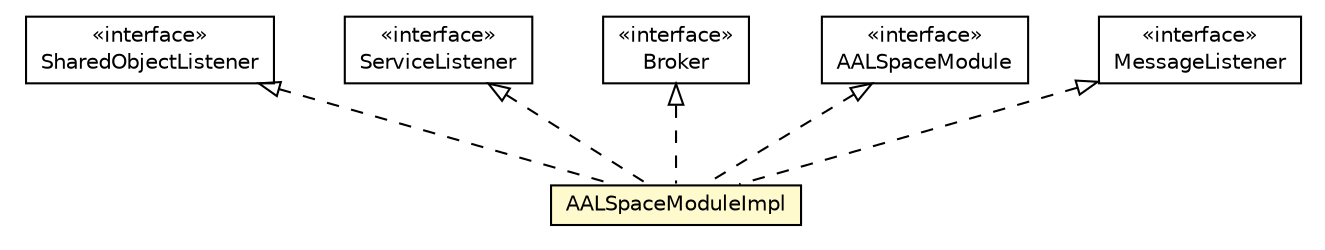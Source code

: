 #!/usr/local/bin/dot
#
# Class diagram 
# Generated by UMLGraph version R5_6-24-gf6e263 (http://www.umlgraph.org/)
#

digraph G {
	edge [fontname="Helvetica",fontsize=10,labelfontname="Helvetica",labelfontsize=10];
	node [fontname="Helvetica",fontsize=10,shape=plaintext];
	nodesep=0.25;
	ranksep=0.5;
	// org.universAAL.middleware.container.SharedObjectListener
	c89095 [label=<<table title="org.universAAL.middleware.container.SharedObjectListener" border="0" cellborder="1" cellspacing="0" cellpadding="2" port="p" href="../../container/SharedObjectListener.html">
		<tr><td><table border="0" cellspacing="0" cellpadding="1">
<tr><td align="center" balign="center"> &#171;interface&#187; </td></tr>
<tr><td align="center" balign="center"> SharedObjectListener </td></tr>
		</table></td></tr>
		</table>>, URL="../../container/SharedObjectListener.html", fontname="Helvetica", fontcolor="black", fontsize=10.0];
	// org.universAAL.middleware.connectors.ServiceListener
	c89346 [label=<<table title="org.universAAL.middleware.connectors.ServiceListener" border="0" cellborder="1" cellspacing="0" cellpadding="2" port="p" href="../../connectors/ServiceListener.html">
		<tr><td><table border="0" cellspacing="0" cellpadding="1">
<tr><td align="center" balign="center"> &#171;interface&#187; </td></tr>
<tr><td align="center" balign="center"> ServiceListener </td></tr>
		</table></td></tr>
		</table>>, URL="../../connectors/ServiceListener.html", fontname="Helvetica", fontcolor="black", fontsize=10.0];
	// org.universAAL.middleware.brokers.Broker
	c89357 [label=<<table title="org.universAAL.middleware.brokers.Broker" border="0" cellborder="1" cellspacing="0" cellpadding="2" port="p" href="../../brokers/Broker.html">
		<tr><td><table border="0" cellspacing="0" cellpadding="1">
<tr><td align="center" balign="center"> &#171;interface&#187; </td></tr>
<tr><td align="center" balign="center"> Broker </td></tr>
		</table></td></tr>
		</table>>, URL="../../brokers/Broker.html", fontname="Helvetica", fontcolor="black", fontsize=10.0];
	// org.universAAL.middleware.modules.AALSpaceModule
	c89384 [label=<<table title="org.universAAL.middleware.modules.AALSpaceModule" border="0" cellborder="1" cellspacing="0" cellpadding="2" port="p" href="../AALSpaceModule.html">
		<tr><td><table border="0" cellspacing="0" cellpadding="1">
<tr><td align="center" balign="center"> &#171;interface&#187; </td></tr>
<tr><td align="center" balign="center"> AALSpaceModule </td></tr>
		</table></td></tr>
		</table>>, URL="../AALSpaceModule.html", fontname="Helvetica", fontcolor="black", fontsize=10.0];
	// org.universAAL.middleware.modules.listener.MessageListener
	c89389 [label=<<table title="org.universAAL.middleware.modules.listener.MessageListener" border="0" cellborder="1" cellspacing="0" cellpadding="2" port="p" href="../listener/MessageListener.html">
		<tr><td><table border="0" cellspacing="0" cellpadding="1">
<tr><td align="center" balign="center"> &#171;interface&#187; </td></tr>
<tr><td align="center" balign="center"> MessageListener </td></tr>
		</table></td></tr>
		</table>>, URL="../listener/MessageListener.html", fontname="Helvetica", fontcolor="black", fontsize=10.0];
	// org.universAAL.middleware.modules.aalspace.AALSpaceModuleImpl
	c89419 [label=<<table title="org.universAAL.middleware.modules.aalspace.AALSpaceModuleImpl" border="0" cellborder="1" cellspacing="0" cellpadding="2" port="p" bgcolor="lemonChiffon" href="./AALSpaceModuleImpl.html">
		<tr><td><table border="0" cellspacing="0" cellpadding="1">
<tr><td align="center" balign="center"> AALSpaceModuleImpl </td></tr>
		</table></td></tr>
		</table>>, URL="./AALSpaceModuleImpl.html", fontname="Helvetica", fontcolor="black", fontsize=10.0];
	//org.universAAL.middleware.modules.aalspace.AALSpaceModuleImpl implements org.universAAL.middleware.modules.AALSpaceModule
	c89384:p -> c89419:p [dir=back,arrowtail=empty,style=dashed];
	//org.universAAL.middleware.modules.aalspace.AALSpaceModuleImpl implements org.universAAL.middleware.modules.listener.MessageListener
	c89389:p -> c89419:p [dir=back,arrowtail=empty,style=dashed];
	//org.universAAL.middleware.modules.aalspace.AALSpaceModuleImpl implements org.universAAL.middleware.container.SharedObjectListener
	c89095:p -> c89419:p [dir=back,arrowtail=empty,style=dashed];
	//org.universAAL.middleware.modules.aalspace.AALSpaceModuleImpl implements org.universAAL.middleware.connectors.ServiceListener
	c89346:p -> c89419:p [dir=back,arrowtail=empty,style=dashed];
	//org.universAAL.middleware.modules.aalspace.AALSpaceModuleImpl implements org.universAAL.middleware.brokers.Broker
	c89357:p -> c89419:p [dir=back,arrowtail=empty,style=dashed];
}

